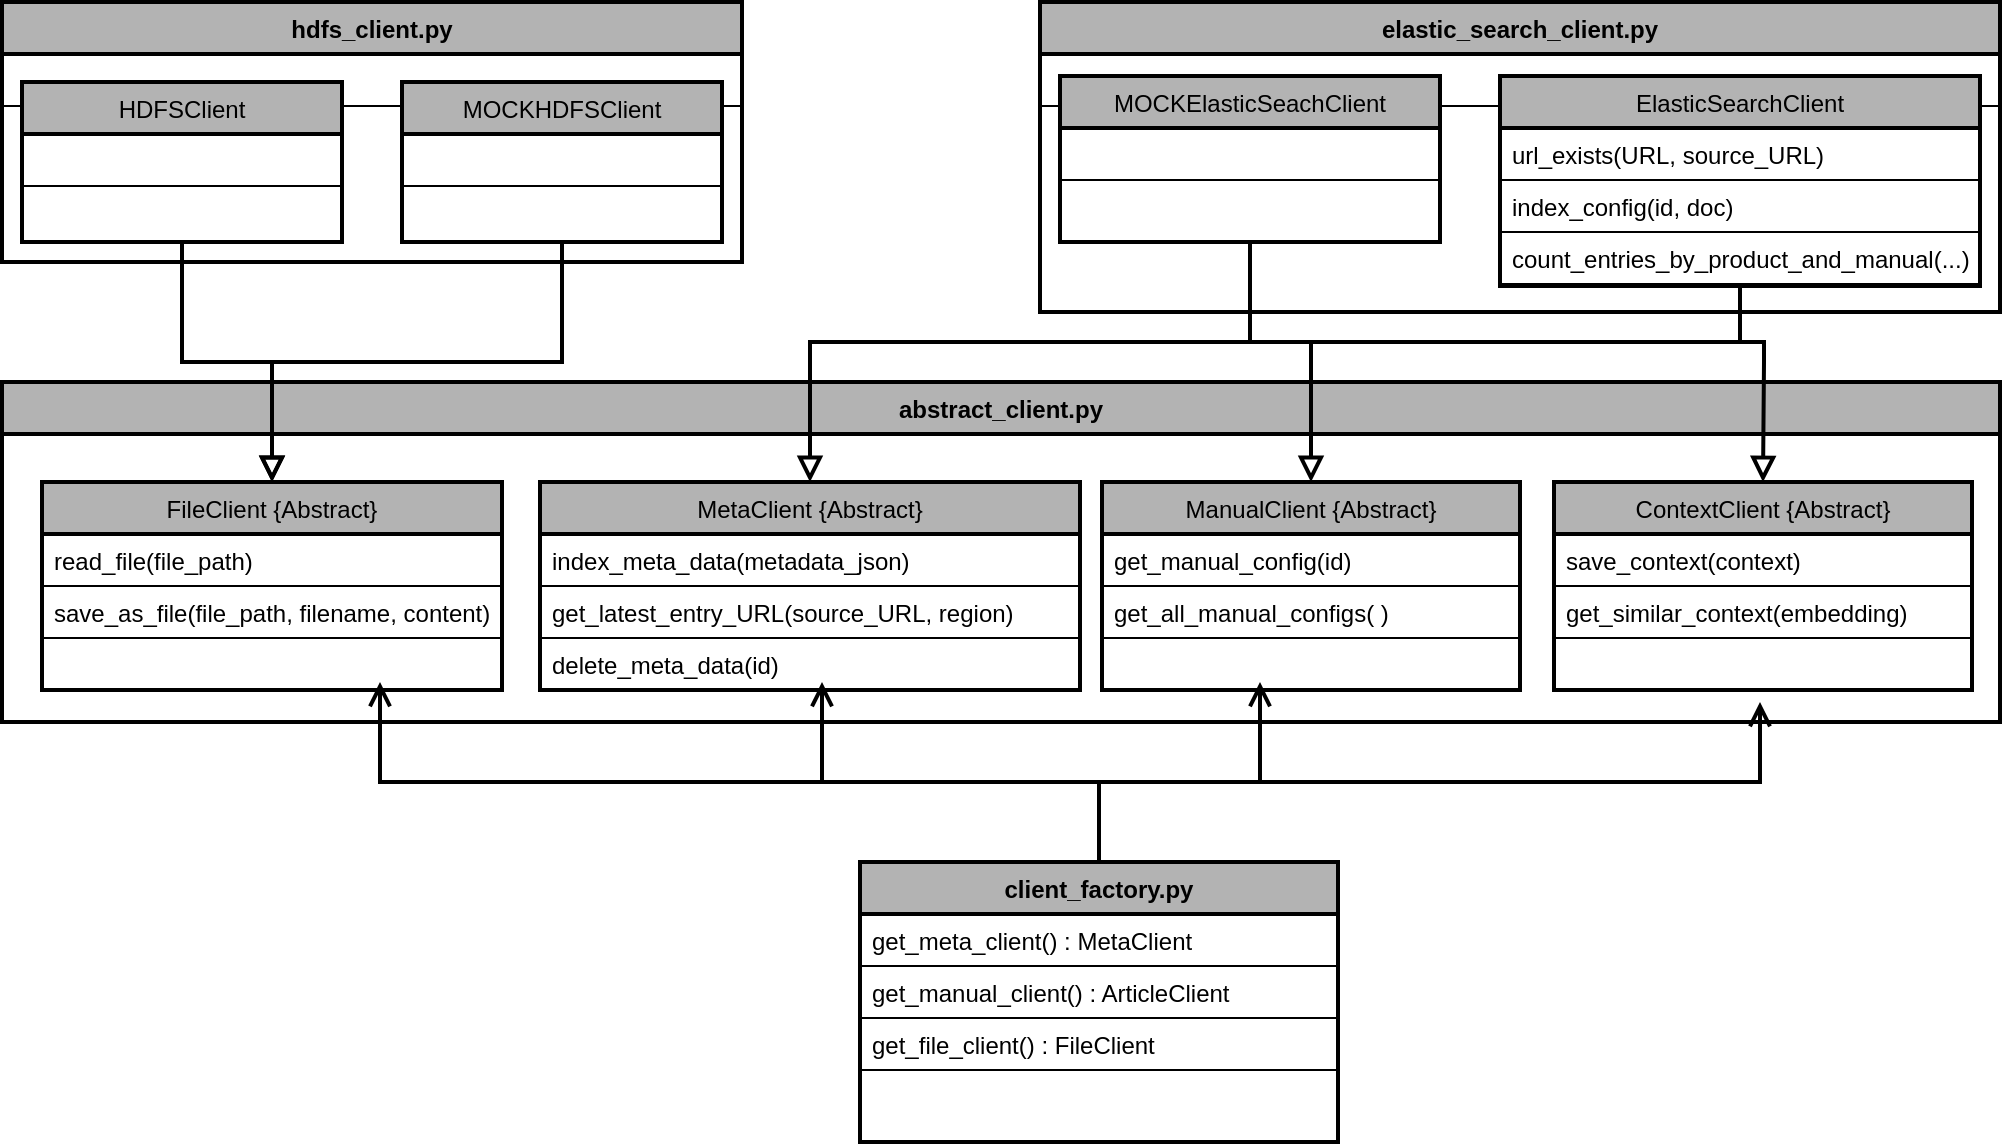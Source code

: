 <mxfile version="14.9.6" type="device"><diagram id="C5RBs43oDa-KdzZeNtuy" name="Page-1"><mxGraphModel dx="1086" dy="966" grid="1" gridSize="10" guides="1" tooltips="1" connect="1" arrows="1" fold="1" page="1" pageScale="1" pageWidth="827" pageHeight="1169" math="0" shadow="0"><root><mxCell id="WIyWlLk6GJQsqaUBKTNV-0"/><mxCell id="WIyWlLk6GJQsqaUBKTNV-1" parent="WIyWlLk6GJQsqaUBKTNV-0"/><mxCell id="d3ArabSd3GdG2mf5Lasr-28" value="client_factory.py" style="swimlane;fontStyle=1;align=center;verticalAlign=top;childLayout=stackLayout;horizontal=1;startSize=26;horizontalStack=0;resizeParent=1;resizeLast=0;collapsible=1;marginBottom=0;rounded=0;shadow=0;strokeWidth=2;swimlaneFillColor=none;fillColor=#B3B3B3;fontColor=#000000;strokeColor=#000000;" parent="WIyWlLk6GJQsqaUBKTNV-1" vertex="1"><mxGeometry x="480" y="470" width="239" height="140" as="geometry"><mxRectangle x="130" y="380" width="160" height="26" as="alternateBounds"/></mxGeometry></mxCell><mxCell id="d3ArabSd3GdG2mf5Lasr-9" value="get_meta_client() : MetaClient" style="text;align=left;verticalAlign=top;spacingLeft=4;spacingRight=4;overflow=hidden;rotatable=0;points=[[0,0.5],[1,0.5]];portConstraint=eastwest;fontColor=#000000;strokeColor=#000000;" parent="d3ArabSd3GdG2mf5Lasr-28" vertex="1"><mxGeometry y="26" width="239" height="26" as="geometry"/></mxCell><mxCell id="d3ArabSd3GdG2mf5Lasr-46" value="get_manual_client() : ArticleClient&#10;&#10;get_file_client() : FileClient&#10;" style="text;align=left;verticalAlign=top;spacingLeft=4;spacingRight=4;overflow=hidden;rotatable=0;points=[[0,0.5],[1,0.5]];portConstraint=eastwest;fontColor=#000000;strokeColor=#000000;" parent="d3ArabSd3GdG2mf5Lasr-28" vertex="1"><mxGeometry y="52" width="239" height="26" as="geometry"/></mxCell><mxCell id="d3ArabSd3GdG2mf5Lasr-47" value="get_file_client() : FileClient" style="text;align=left;verticalAlign=top;spacingLeft=4;spacingRight=4;overflow=hidden;rotatable=0;points=[[0,0.5],[1,0.5]];portConstraint=eastwest;fontColor=#000000;strokeColor=#000000;" parent="d3ArabSd3GdG2mf5Lasr-28" vertex="1"><mxGeometry y="78" width="239" height="26" as="geometry"/></mxCell><mxCell id="d3ArabSd3GdG2mf5Lasr-36" value="elastic_search_client.py" style="swimlane;fontStyle=1;align=center;verticalAlign=top;childLayout=stackLayout;horizontal=1;startSize=26;horizontalStack=0;resizeParent=1;resizeLast=0;collapsible=1;marginBottom=0;rounded=0;shadow=0;strokeWidth=2;swimlaneFillColor=none;fillColor=#B3B3B3;fontColor=#000000;strokeColor=#000000;" parent="WIyWlLk6GJQsqaUBKTNV-1" vertex="1"><mxGeometry x="570" y="40" width="480" height="155" as="geometry"><mxRectangle x="130" y="380" width="160" height="26" as="alternateBounds"/></mxGeometry></mxCell><mxCell id="d3ArabSd3GdG2mf5Lasr-37" value="" style="text;align=left;verticalAlign=top;spacingLeft=4;spacingRight=4;overflow=hidden;rotatable=0;points=[[0,0.5],[1,0.5]];portConstraint=eastwest;fontColor=#000000;strokeColor=#000000;" parent="d3ArabSd3GdG2mf5Lasr-36" vertex="1"><mxGeometry y="26" width="480" height="26" as="geometry"/></mxCell><mxCell id="d3ArabSd3GdG2mf5Lasr-38" value="abstract_client.py" style="swimlane;fontStyle=1;align=center;verticalAlign=top;childLayout=stackLayout;horizontal=1;startSize=26;horizontalStack=0;resizeParent=1;resizeLast=0;collapsible=1;marginBottom=0;rounded=0;shadow=0;strokeWidth=2;swimlaneFillColor=none;fillColor=#B3B3B3;fontColor=#000000;strokeColor=#000000;" parent="WIyWlLk6GJQsqaUBKTNV-1" vertex="1"><mxGeometry x="51" y="230" width="999" height="170" as="geometry"><mxRectangle x="130" y="380" width="160" height="26" as="alternateBounds"/></mxGeometry></mxCell><mxCell id="d3ArabSd3GdG2mf5Lasr-34" value="hdfs_client.py" style="swimlane;fontStyle=1;align=center;verticalAlign=top;childLayout=stackLayout;horizontal=1;startSize=26;horizontalStack=0;resizeParent=1;resizeLast=0;collapsible=1;marginBottom=0;rounded=0;shadow=0;strokeWidth=2;swimlaneFillColor=none;fillColor=#B3B3B3;fontColor=#000000;strokeColor=#000000;" parent="WIyWlLk6GJQsqaUBKTNV-1" vertex="1"><mxGeometry x="51" y="40" width="370" height="130" as="geometry"><mxRectangle x="130" y="380" width="160" height="26" as="alternateBounds"/></mxGeometry></mxCell><mxCell id="d3ArabSd3GdG2mf5Lasr-35" value="" style="text;align=left;verticalAlign=top;spacingLeft=4;spacingRight=4;overflow=hidden;rotatable=0;points=[[0,0.5],[1,0.5]];portConstraint=eastwest;fontColor=#000000;strokeColor=#000000;" parent="d3ArabSd3GdG2mf5Lasr-34" vertex="1"><mxGeometry y="26" width="370" height="26" as="geometry"/></mxCell><mxCell id="zkfFHV4jXpPFQw0GAbJ--6" value="MetaClient {Abstract}" style="swimlane;fontStyle=0;align=center;verticalAlign=top;childLayout=stackLayout;horizontal=1;startSize=26;horizontalStack=0;resizeParent=1;resizeLast=0;collapsible=1;marginBottom=0;rounded=0;shadow=0;strokeWidth=2;fillColor=#B3B3B3;fontColor=#000000;strokeColor=#000000;" parent="WIyWlLk6GJQsqaUBKTNV-1" vertex="1"><mxGeometry x="320" y="280" width="270" height="104" as="geometry"><mxRectangle x="130" y="380" width="160" height="26" as="alternateBounds"/></mxGeometry></mxCell><mxCell id="d3ArabSd3GdG2mf5Lasr-48" value="index_meta_data(metadata_json)" style="text;align=left;verticalAlign=top;spacingLeft=4;spacingRight=4;overflow=hidden;rotatable=0;points=[[0,0.5],[1,0.5]];portConstraint=eastwest;fontColor=#000000;strokeColor=#000000;" parent="zkfFHV4jXpPFQw0GAbJ--6" vertex="1"><mxGeometry y="26" width="270" height="26" as="geometry"/></mxCell><mxCell id="d3ArabSd3GdG2mf5Lasr-51" value="get_latest_entry_URL(source_URL, region)" style="text;align=left;verticalAlign=top;spacingLeft=4;spacingRight=4;overflow=hidden;rotatable=0;points=[[0,0.5],[1,0.5]];portConstraint=eastwest;fontColor=#000000;strokeColor=#000000;" parent="zkfFHV4jXpPFQw0GAbJ--6" vertex="1"><mxGeometry y="52" width="270" height="26" as="geometry"/></mxCell><mxCell id="d3ArabSd3GdG2mf5Lasr-49" value="delete_meta_data(id)" style="text;align=left;verticalAlign=top;spacingLeft=4;spacingRight=4;overflow=hidden;rotatable=0;points=[[0,0.5],[1,0.5]];portConstraint=eastwest;fontColor=#000000;strokeColor=#000000;" parent="zkfFHV4jXpPFQw0GAbJ--6" vertex="1"><mxGeometry y="78" width="270" height="26" as="geometry"/></mxCell><mxCell id="d3ArabSd3GdG2mf5Lasr-20" style="edgeStyle=orthogonalEdgeStyle;rounded=0;orthogonalLoop=1;jettySize=auto;html=1;entryX=0.5;entryY=0;entryDx=0;entryDy=0;exitX=0.5;exitY=1;exitDx=0;exitDy=0;endArrow=block;endFill=0;endSize=8;strokeWidth=2;fontColor=#000000;strokeColor=#000000;" parent="WIyWlLk6GJQsqaUBKTNV-1" source="d3ArabSd3GdG2mf5Lasr-8" target="zkfFHV4jXpPFQw0GAbJ--6" edge="1"><mxGeometry relative="1" as="geometry"><mxPoint x="471" y="185" as="sourcePoint"/><Array as="points"><mxPoint x="920" y="210"/><mxPoint x="455" y="210"/></Array></mxGeometry></mxCell><mxCell id="d3ArabSd3GdG2mf5Lasr-21" style="edgeStyle=orthogonalEdgeStyle;rounded=0;orthogonalLoop=1;jettySize=auto;html=1;entryX=0.5;entryY=0;entryDx=0;entryDy=0;endArrow=block;endFill=0;endSize=8;strokeWidth=2;fontColor=#000000;strokeColor=#000000;" parent="WIyWlLk6GJQsqaUBKTNV-1" target="d3ArabSd3GdG2mf5Lasr-15" edge="1"><mxGeometry relative="1" as="geometry"><Array as="points"><mxPoint x="890" y="210"/><mxPoint x="706" y="210"/></Array><mxPoint x="920" y="210" as="sourcePoint"/></mxGeometry></mxCell><mxCell id="d3ArabSd3GdG2mf5Lasr-8" value="ElasticSearchClient" style="swimlane;fontStyle=0;align=center;verticalAlign=top;childLayout=stackLayout;horizontal=1;startSize=26;horizontalStack=0;resizeParent=1;resizeLast=0;collapsible=1;marginBottom=0;rounded=0;shadow=0;strokeWidth=2;fillColor=#B3B3B3;fontColor=#000000;strokeColor=#000000;" parent="WIyWlLk6GJQsqaUBKTNV-1" vertex="1"><mxGeometry x="800" y="77" width="240" height="105" as="geometry"><mxRectangle x="130" y="380" width="160" height="26" as="alternateBounds"/></mxGeometry></mxCell><mxCell id="9k2OGZvrZ5rrHQXTmMzg-5" value="url_exists(URL, source_URL)" style="text;align=left;verticalAlign=top;spacingLeft=4;spacingRight=4;overflow=hidden;rotatable=0;points=[[0,0.5],[1,0.5]];portConstraint=eastwest;fontColor=#000000;strokeColor=#000000;" parent="d3ArabSd3GdG2mf5Lasr-8" vertex="1"><mxGeometry y="26" width="240" height="26" as="geometry"/></mxCell><mxCell id="F7cYLjslsClRtUWjM2D6-0" value="index_config(id, doc)" style="text;align=left;verticalAlign=top;spacingLeft=4;spacingRight=4;overflow=hidden;rotatable=0;points=[[0,0.5],[1,0.5]];portConstraint=eastwest;fontColor=#000000;strokeColor=#000000;" parent="d3ArabSd3GdG2mf5Lasr-8" vertex="1"><mxGeometry y="52" width="240" height="26" as="geometry"/></mxCell><mxCell id="F7cYLjslsClRtUWjM2D6-2" value="count_entries_by_product_and_manual(...)" style="text;align=left;verticalAlign=top;spacingLeft=4;spacingRight=4;overflow=hidden;rotatable=0;points=[[0,0.5],[1,0.5]];portConstraint=eastwest;fontColor=#000000;strokeColor=#000000;" parent="d3ArabSd3GdG2mf5Lasr-8" vertex="1"><mxGeometry y="78" width="240" height="26" as="geometry"/></mxCell><mxCell id="d3ArabSd3GdG2mf5Lasr-11" value="FileClient {Abstract}" style="swimlane;fontStyle=0;align=center;verticalAlign=top;childLayout=stackLayout;horizontal=1;startSize=26;horizontalStack=0;resizeParent=1;resizeLast=0;collapsible=1;marginBottom=0;rounded=0;shadow=0;strokeWidth=2;fillColor=#B3B3B3;fontColor=#000000;strokeColor=#000000;" parent="WIyWlLk6GJQsqaUBKTNV-1" vertex="1"><mxGeometry x="71" y="280" width="230" height="104" as="geometry"><mxRectangle x="130" y="380" width="160" height="26" as="alternateBounds"/></mxGeometry></mxCell><mxCell id="d3ArabSd3GdG2mf5Lasr-53" value="read_file(file_path)" style="text;align=left;verticalAlign=top;spacingLeft=4;spacingRight=4;overflow=hidden;rotatable=0;points=[[0,0.5],[1,0.5]];portConstraint=eastwest;fontColor=#000000;strokeColor=#000000;" parent="d3ArabSd3GdG2mf5Lasr-11" vertex="1"><mxGeometry y="26" width="230" height="26" as="geometry"/></mxCell><mxCell id="d3ArabSd3GdG2mf5Lasr-54" value="save_as_file(file_path, filename, content)" style="text;align=left;verticalAlign=top;spacingLeft=4;spacingRight=4;overflow=hidden;rotatable=0;points=[[0,0.5],[1,0.5]];portConstraint=eastwest;fontColor=#000000;strokeColor=#000000;" parent="d3ArabSd3GdG2mf5Lasr-11" vertex="1"><mxGeometry y="52" width="230" height="26" as="geometry"/></mxCell><mxCell id="d3ArabSd3GdG2mf5Lasr-55" value="" style="text;align=left;verticalAlign=top;spacingLeft=4;spacingRight=4;overflow=hidden;rotatable=0;points=[[0,0.5],[1,0.5]];portConstraint=eastwest;fontColor=#000000;strokeColor=#000000;" parent="d3ArabSd3GdG2mf5Lasr-11" vertex="1"><mxGeometry y="78" width="230" height="26" as="geometry"/></mxCell><mxCell id="d3ArabSd3GdG2mf5Lasr-15" value="ManualClient {Abstract}" style="swimlane;fontStyle=0;align=center;verticalAlign=top;childLayout=stackLayout;horizontal=1;startSize=26;horizontalStack=0;resizeParent=1;resizeLast=0;collapsible=1;marginBottom=0;rounded=0;shadow=0;strokeWidth=2;fillColor=#B3B3B3;fontColor=#000000;strokeColor=#000000;" parent="WIyWlLk6GJQsqaUBKTNV-1" vertex="1"><mxGeometry x="601" y="280" width="209" height="104" as="geometry"><mxRectangle x="130" y="380" width="160" height="26" as="alternateBounds"/></mxGeometry></mxCell><mxCell id="d3ArabSd3GdG2mf5Lasr-50" value="get_manual_config(id)" style="text;align=left;verticalAlign=top;spacingLeft=4;spacingRight=4;overflow=hidden;rotatable=0;points=[[0,0.5],[1,0.5]];portConstraint=eastwest;fontColor=#000000;strokeColor=#000000;" parent="d3ArabSd3GdG2mf5Lasr-15" vertex="1"><mxGeometry y="26" width="209" height="26" as="geometry"/></mxCell><mxCell id="9k2OGZvrZ5rrHQXTmMzg-0" value="get_all_manual_configs( )" style="text;align=left;verticalAlign=top;spacingLeft=4;spacingRight=4;overflow=hidden;rotatable=0;points=[[0,0.5],[1,0.5]];portConstraint=eastwest;fontColor=#000000;strokeColor=#000000;" parent="d3ArabSd3GdG2mf5Lasr-15" vertex="1"><mxGeometry y="52" width="209" height="26" as="geometry"/></mxCell><mxCell id="d3ArabSd3GdG2mf5Lasr-27" style="edgeStyle=orthogonalEdgeStyle;rounded=0;orthogonalLoop=1;jettySize=auto;html=1;endArrow=block;endFill=0;strokeWidth=2;endSize=8;fontColor=#000000;strokeColor=#000000;" parent="WIyWlLk6GJQsqaUBKTNV-1" source="d3ArabSd3GdG2mf5Lasr-22" target="d3ArabSd3GdG2mf5Lasr-11" edge="1"><mxGeometry relative="1" as="geometry"/></mxCell><mxCell id="d3ArabSd3GdG2mf5Lasr-22" value="MOCKHDFSClient" style="swimlane;fontStyle=0;align=center;verticalAlign=top;childLayout=stackLayout;horizontal=1;startSize=26;horizontalStack=0;resizeParent=1;resizeLast=0;collapsible=1;marginBottom=0;rounded=0;shadow=0;strokeWidth=2;fontColor=#000000;strokeColor=#000000;fillColor=#B3B3B3;" parent="WIyWlLk6GJQsqaUBKTNV-1" vertex="1"><mxGeometry x="251" y="80" width="160" height="80" as="geometry"><mxRectangle x="130" y="380" width="160" height="26" as="alternateBounds"/></mxGeometry></mxCell><mxCell id="d3ArabSd3GdG2mf5Lasr-23" value="" style="text;align=left;verticalAlign=top;spacingLeft=4;spacingRight=4;overflow=hidden;rotatable=0;points=[[0,0.5],[1,0.5]];portConstraint=eastwest;fontColor=#000000;strokeColor=#000000;" parent="d3ArabSd3GdG2mf5Lasr-22" vertex="1"><mxGeometry y="26" width="160" height="26" as="geometry"/></mxCell><mxCell id="d3ArabSd3GdG2mf5Lasr-26" style="edgeStyle=orthogonalEdgeStyle;rounded=0;orthogonalLoop=1;jettySize=auto;html=1;endArrow=block;endFill=0;endSize=8;strokeWidth=2;fontColor=#000000;strokeColor=#000000;" parent="WIyWlLk6GJQsqaUBKTNV-1" source="d3ArabSd3GdG2mf5Lasr-24" target="d3ArabSd3GdG2mf5Lasr-11" edge="1"><mxGeometry relative="1" as="geometry"/></mxCell><mxCell id="d3ArabSd3GdG2mf5Lasr-24" value="HDFSClient" style="swimlane;fontStyle=0;align=center;verticalAlign=top;childLayout=stackLayout;horizontal=1;startSize=26;horizontalStack=0;resizeParent=1;resizeLast=0;collapsible=1;marginBottom=0;rounded=0;shadow=0;strokeWidth=2;fontColor=#000000;strokeColor=#000000;fillColor=#B3B3B3;" parent="WIyWlLk6GJQsqaUBKTNV-1" vertex="1"><mxGeometry x="61" y="80" width="160" height="80" as="geometry"><mxRectangle x="130" y="380" width="160" height="26" as="alternateBounds"/></mxGeometry></mxCell><mxCell id="d3ArabSd3GdG2mf5Lasr-25" value="" style="text;align=left;verticalAlign=top;spacingLeft=4;spacingRight=4;overflow=hidden;rotatable=0;points=[[0,0.5],[1,0.5]];portConstraint=eastwest;fontColor=#000000;strokeColor=#000000;" parent="d3ArabSd3GdG2mf5Lasr-24" vertex="1"><mxGeometry y="26" width="160" height="26" as="geometry"/></mxCell><mxCell id="d3ArabSd3GdG2mf5Lasr-40" style="edgeStyle=orthogonalEdgeStyle;rounded=0;orthogonalLoop=1;jettySize=auto;html=1;endArrow=open;endFill=0;endSize=8;strokeWidth=2;exitX=0.5;exitY=0;exitDx=0;exitDy=0;fontColor=#000000;strokeColor=#000000;" parent="WIyWlLk6GJQsqaUBKTNV-1" source="d3ArabSd3GdG2mf5Lasr-28" edge="1"><mxGeometry relative="1" as="geometry"><mxPoint x="240" y="380" as="targetPoint"/><Array as="points"><mxPoint x="600" y="430"/><mxPoint x="240" y="430"/></Array></mxGeometry></mxCell><mxCell id="d3ArabSd3GdG2mf5Lasr-41" style="edgeStyle=orthogonalEdgeStyle;rounded=0;orthogonalLoop=1;jettySize=auto;html=1;endArrow=open;endFill=0;endSize=8;strokeWidth=2;exitX=0.5;exitY=0;exitDx=0;exitDy=0;fontColor=#000000;strokeColor=#000000;" parent="WIyWlLk6GJQsqaUBKTNV-1" source="d3ArabSd3GdG2mf5Lasr-28" edge="1"><mxGeometry relative="1" as="geometry"><mxPoint x="461" y="380" as="targetPoint"/><Array as="points"><mxPoint x="600" y="430"/><mxPoint x="461" y="430"/></Array></mxGeometry></mxCell><mxCell id="d3ArabSd3GdG2mf5Lasr-42" style="edgeStyle=orthogonalEdgeStyle;rounded=0;orthogonalLoop=1;jettySize=auto;html=1;endArrow=open;endFill=0;endSize=8;strokeWidth=2;exitX=0.5;exitY=0;exitDx=0;exitDy=0;fontColor=#000000;strokeColor=#000000;" parent="WIyWlLk6GJQsqaUBKTNV-1" source="d3ArabSd3GdG2mf5Lasr-28" edge="1"><mxGeometry relative="1" as="geometry"><mxPoint x="680" y="380" as="targetPoint"/><Array as="points"><mxPoint x="600" y="430"/><mxPoint x="680" y="430"/></Array></mxGeometry></mxCell><mxCell id="F7cYLjslsClRtUWjM2D6-5" style="edgeStyle=orthogonalEdgeStyle;rounded=0;orthogonalLoop=1;jettySize=auto;html=1;exitX=0.5;exitY=1;exitDx=0;exitDy=0;endArrow=none;endFill=0;strokeWidth=2;fontColor=#000000;strokeColor=#000000;" parent="WIyWlLk6GJQsqaUBKTNV-1" source="F7cYLjslsClRtUWjM2D6-3" edge="1"><mxGeometry relative="1" as="geometry"><mxPoint x="604.897" y="210" as="targetPoint"/><Array as="points"><mxPoint x="675" y="210"/></Array></mxGeometry></mxCell><mxCell id="F7cYLjslsClRtUWjM2D6-3" value="MOCKElasticSeachClient" style="swimlane;fontStyle=0;align=center;verticalAlign=top;childLayout=stackLayout;horizontal=1;startSize=26;horizontalStack=0;resizeParent=1;resizeLast=0;collapsible=1;marginBottom=0;rounded=0;shadow=0;strokeWidth=2;fillColor=#B3B3B3;fontColor=#000000;strokeColor=#000000;" parent="WIyWlLk6GJQsqaUBKTNV-1" vertex="1"><mxGeometry x="580" y="77" width="190" height="83" as="geometry"><mxRectangle x="130" y="380" width="160" height="26" as="alternateBounds"/></mxGeometry></mxCell><mxCell id="F7cYLjslsClRtUWjM2D6-4" value="" style="text;align=left;verticalAlign=top;spacingLeft=4;spacingRight=4;overflow=hidden;rotatable=0;points=[[0,0.5],[1,0.5]];portConstraint=eastwest;fontColor=#000000;strokeColor=#000000;" parent="F7cYLjslsClRtUWjM2D6-3" vertex="1"><mxGeometry y="26" width="190" height="26" as="geometry"/></mxCell><mxCell id="KwSCwW1vx6ySJCQDxtoH-0" value="ContextClient {Abstract}" style="swimlane;fontStyle=0;align=center;verticalAlign=top;childLayout=stackLayout;horizontal=1;startSize=26;horizontalStack=0;resizeParent=1;resizeLast=0;collapsible=1;marginBottom=0;rounded=0;shadow=0;strokeWidth=2;fillColor=#B3B3B3;fontColor=#000000;strokeColor=#000000;" parent="WIyWlLk6GJQsqaUBKTNV-1" vertex="1"><mxGeometry x="827" y="280" width="209" height="104" as="geometry"><mxRectangle x="130" y="380" width="160" height="26" as="alternateBounds"/></mxGeometry></mxCell><mxCell id="KwSCwW1vx6ySJCQDxtoH-1" value="save_context(context)" style="text;align=left;verticalAlign=top;spacingLeft=4;spacingRight=4;overflow=hidden;rotatable=0;points=[[0,0.5],[1,0.5]];portConstraint=eastwest;fontColor=#000000;strokeColor=#000000;" parent="KwSCwW1vx6ySJCQDxtoH-0" vertex="1"><mxGeometry y="26" width="209" height="26" as="geometry"/></mxCell><mxCell id="KwSCwW1vx6ySJCQDxtoH-2" value="get_similar_context(embedding)" style="text;align=left;verticalAlign=top;spacingLeft=4;spacingRight=4;overflow=hidden;rotatable=0;points=[[0,0.5],[1,0.5]];portConstraint=eastwest;fontColor=#000000;strokeColor=#000000;" parent="KwSCwW1vx6ySJCQDxtoH-0" vertex="1"><mxGeometry y="52" width="209" height="26" as="geometry"/></mxCell><mxCell id="KwSCwW1vx6ySJCQDxtoH-3" style="edgeStyle=orthogonalEdgeStyle;rounded=0;orthogonalLoop=1;jettySize=auto;html=1;entryX=0.5;entryY=0;entryDx=0;entryDy=0;endArrow=block;endFill=0;endSize=8;strokeWidth=2;exitX=0.5;exitY=1;exitDx=0;exitDy=0;fontColor=#000000;strokeColor=#000000;" parent="WIyWlLk6GJQsqaUBKTNV-1" source="d3ArabSd3GdG2mf5Lasr-8" target="KwSCwW1vx6ySJCQDxtoH-0" edge="1"><mxGeometry relative="1" as="geometry"><Array as="points"><mxPoint x="920" y="210"/><mxPoint x="932" y="210"/><mxPoint x="932" y="220"/><mxPoint x="932" y="220"/></Array><mxPoint x="900" y="192" as="sourcePoint"/><mxPoint x="715.5" y="290" as="targetPoint"/></mxGeometry></mxCell><mxCell id="KwSCwW1vx6ySJCQDxtoH-4" style="edgeStyle=orthogonalEdgeStyle;rounded=0;orthogonalLoop=1;jettySize=auto;html=1;endArrow=open;endFill=0;endSize=8;strokeWidth=2;exitX=0.5;exitY=0;exitDx=0;exitDy=0;fontColor=#000000;strokeColor=#000000;" parent="WIyWlLk6GJQsqaUBKTNV-1" source="d3ArabSd3GdG2mf5Lasr-28" edge="1"><mxGeometry relative="1" as="geometry"><mxPoint x="930" y="390" as="targetPoint"/><Array as="points"><mxPoint x="600" y="430"/><mxPoint x="930" y="430"/></Array><mxPoint x="471.0" y="470" as="sourcePoint"/></mxGeometry></mxCell></root></mxGraphModel></diagram></mxfile>
